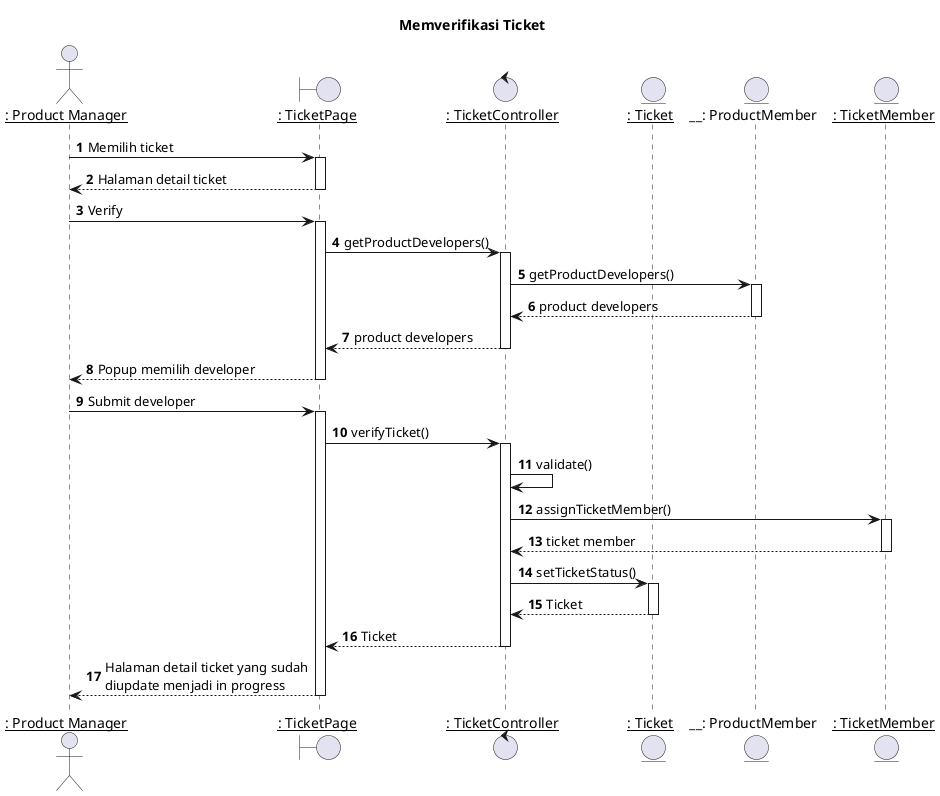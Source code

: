 @startuml Memverifikasi Ticket

title "Memverifikasi Ticket"

actor IPM as "__: Product Manager__"
boundary TicketPage as "__: TicketPage__"
control TicketController as "__: TicketController__"
entity Ticket as "__: Ticket__"
entity ProductMember as "__: ProductMember"
entity TicketMember as "__: TicketMember__"

autonumber 1
'list
IPM -> TicketPage: Memilih ticket
activate TicketPage

TicketPage --> IPM: Halaman detail ticket
deactivate TicketPage

'Pilih member
IPM -> TicketPage: Verify
activate TicketPage

TicketPage -> TicketController: getProductDevelopers()
activate TicketController

TicketController -> ProductMember: getProductDevelopers()
activate ProductMember

ProductMember --> TicketController: product developers
deactivate ProductMember

TicketController --> TicketPage: product developers
deactivate TicketController


TicketPage --> IPM: Popup memilih developer
deactivate TicketPage

IPM -> TicketPage: Submit developer
activate TicketPage

TicketPage -> TicketController: verifyTicket()
activate TicketController

TicketController -> TicketController: validate()

TicketController -> TicketMember: assignTicketMember()
activate TicketMember

TicketMember --> TicketController: ticket member
deactivate TicketMember

TicketController -> Ticket: setTicketStatus()
activate Ticket

Ticket --> TicketController : Ticket
deactivate Ticket

TicketController --> TicketPage : Ticket
deactivate TicketController

TicketPage --> IPM : Halaman detail ticket yang sudah\ndiupdate menjadi in progress
deactivate TicketPage


@enduml
